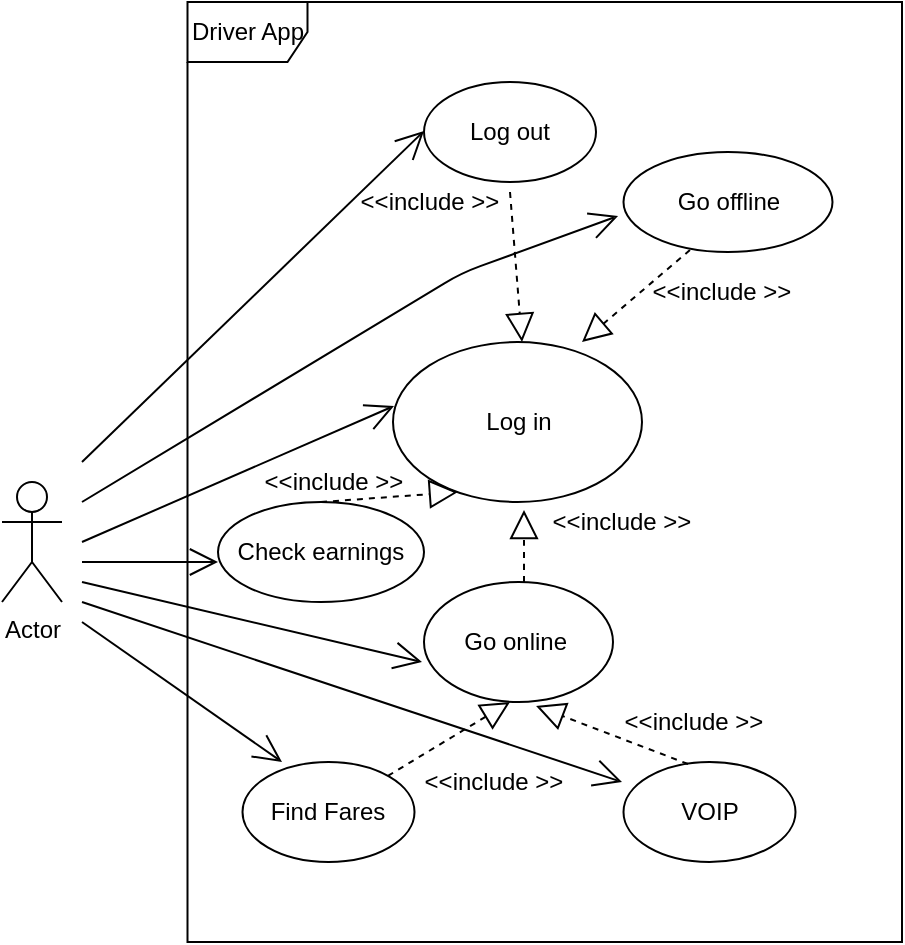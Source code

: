 <mxfile version="13.10.0" type="github">
  <diagram id="5lBaPficLtGqhnVqjghS" name="Page-1">
    <mxGraphModel dx="796" dy="433" grid="1" gridSize="10" guides="1" tooltips="1" connect="1" arrows="1" fold="1" page="1" pageScale="1" pageWidth="827" pageHeight="1169" math="0" shadow="0">
      <root>
        <mxCell id="0" />
        <mxCell id="1" parent="0" />
        <mxCell id="IZMdmCpZSkfw9-XPt6m4-1" value="Actor" style="shape=umlActor;verticalLabelPosition=bottom;verticalAlign=top;html=1;" vertex="1" parent="1">
          <mxGeometry x="160" y="240" width="30" height="60" as="geometry" />
        </mxCell>
        <mxCell id="IZMdmCpZSkfw9-XPt6m4-2" value="Driver App" style="shape=umlFrame;whiteSpace=wrap;html=1;" vertex="1" parent="1">
          <mxGeometry x="252.75" width="357.25" height="470" as="geometry" />
        </mxCell>
        <mxCell id="IZMdmCpZSkfw9-XPt6m4-4" value="Log in" style="ellipse;whiteSpace=wrap;html=1;" vertex="1" parent="1">
          <mxGeometry x="355.5" y="170" width="124.5" height="80" as="geometry" />
        </mxCell>
        <mxCell id="IZMdmCpZSkfw9-XPt6m4-51" style="edgeStyle=orthogonalEdgeStyle;rounded=0;orthogonalLoop=1;jettySize=auto;html=1;exitX=0;exitY=0.5;exitDx=0;exitDy=0;" edge="1" parent="1" source="IZMdmCpZSkfw9-XPt6m4-5">
          <mxGeometry relative="1" as="geometry">
            <mxPoint x="371" y="65" as="targetPoint" />
          </mxGeometry>
        </mxCell>
        <mxCell id="IZMdmCpZSkfw9-XPt6m4-5" value="Log out" style="ellipse;whiteSpace=wrap;html=1;" vertex="1" parent="1">
          <mxGeometry x="371" y="40" width="86" height="50" as="geometry" />
        </mxCell>
        <mxCell id="IZMdmCpZSkfw9-XPt6m4-7" value="Check earnings" style="ellipse;whiteSpace=wrap;html=1;" vertex="1" parent="1">
          <mxGeometry x="268" y="250" width="103" height="50" as="geometry" />
        </mxCell>
        <mxCell id="IZMdmCpZSkfw9-XPt6m4-8" value="Find Fares" style="ellipse;whiteSpace=wrap;html=1;" vertex="1" parent="1">
          <mxGeometry x="280.25" y="380" width="86" height="50" as="geometry" />
        </mxCell>
        <mxCell id="IZMdmCpZSkfw9-XPt6m4-11" value="VOIP" style="ellipse;whiteSpace=wrap;html=1;" vertex="1" parent="1">
          <mxGeometry x="470.75" y="380" width="86" height="50" as="geometry" />
        </mxCell>
        <mxCell id="IZMdmCpZSkfw9-XPt6m4-13" value="&amp;lt;&amp;lt;include &amp;gt;&amp;gt;" style="text;html=1;strokeColor=none;fillColor=none;align=center;verticalAlign=middle;whiteSpace=wrap;rounded=0;" vertex="1" parent="1">
          <mxGeometry x="480" y="135" width="80" height="20" as="geometry" />
        </mxCell>
        <mxCell id="IZMdmCpZSkfw9-XPt6m4-14" value="Go online&amp;nbsp;" style="ellipse;whiteSpace=wrap;html=1;" vertex="1" parent="1">
          <mxGeometry x="371" y="290" width="94.5" height="60" as="geometry" />
        </mxCell>
        <mxCell id="IZMdmCpZSkfw9-XPt6m4-15" value="Go offline" style="ellipse;whiteSpace=wrap;html=1;" vertex="1" parent="1">
          <mxGeometry x="470.75" y="75" width="104.5" height="50" as="geometry" />
        </mxCell>
        <mxCell id="IZMdmCpZSkfw9-XPt6m4-21" value="&amp;lt;&amp;lt;include &amp;gt;&amp;gt;" style="text;html=1;strokeColor=none;fillColor=none;align=center;verticalAlign=middle;whiteSpace=wrap;rounded=0;" vertex="1" parent="1">
          <mxGeometry x="334" y="90" width="80" height="20" as="geometry" />
        </mxCell>
        <mxCell id="IZMdmCpZSkfw9-XPt6m4-23" value="&amp;lt;&amp;lt;include &amp;gt;&amp;gt;" style="text;html=1;strokeColor=none;fillColor=none;align=center;verticalAlign=middle;whiteSpace=wrap;rounded=0;" vertex="1" parent="1">
          <mxGeometry x="430" y="250" width="80" height="20" as="geometry" />
        </mxCell>
        <mxCell id="IZMdmCpZSkfw9-XPt6m4-28" value="" style="endArrow=block;dashed=1;endFill=0;endSize=12;html=1;" edge="1" parent="1">
          <mxGeometry width="160" relative="1" as="geometry">
            <mxPoint x="421" y="290" as="sourcePoint" />
            <mxPoint x="421" y="254" as="targetPoint" />
            <Array as="points">
              <mxPoint x="421" y="274" />
            </Array>
          </mxGeometry>
        </mxCell>
        <mxCell id="IZMdmCpZSkfw9-XPt6m4-30" value="" style="endArrow=block;dashed=1;endFill=0;endSize=12;html=1;" edge="1" parent="1" source="IZMdmCpZSkfw9-XPt6m4-8">
          <mxGeometry width="160" relative="1" as="geometry">
            <mxPoint x="400" y="400" as="sourcePoint" />
            <mxPoint x="414" y="350" as="targetPoint" />
          </mxGeometry>
        </mxCell>
        <mxCell id="IZMdmCpZSkfw9-XPt6m4-32" value="" style="endArrow=block;dashed=1;endFill=0;endSize=12;html=1;exitX=0.375;exitY=0.02;exitDx=0;exitDy=0;exitPerimeter=0;entryX=0.593;entryY=1.033;entryDx=0;entryDy=0;entryPerimeter=0;" edge="1" parent="1" source="IZMdmCpZSkfw9-XPt6m4-11" target="IZMdmCpZSkfw9-XPt6m4-14">
          <mxGeometry width="160" relative="1" as="geometry">
            <mxPoint x="362.889" y="396.887" as="sourcePoint" />
            <mxPoint x="424" y="360" as="targetPoint" />
          </mxGeometry>
        </mxCell>
        <mxCell id="IZMdmCpZSkfw9-XPt6m4-33" value="&amp;lt;&amp;lt;include &amp;gt;&amp;gt;" style="text;html=1;strokeColor=none;fillColor=none;align=center;verticalAlign=middle;whiteSpace=wrap;rounded=0;" vertex="1" parent="1">
          <mxGeometry x="366.25" y="380" width="80" height="20" as="geometry" />
        </mxCell>
        <mxCell id="IZMdmCpZSkfw9-XPt6m4-34" value="&amp;lt;&amp;lt;include &amp;gt;&amp;gt;" style="text;html=1;strokeColor=none;fillColor=none;align=center;verticalAlign=middle;whiteSpace=wrap;rounded=0;" vertex="1" parent="1">
          <mxGeometry x="465.5" y="350" width="80" height="20" as="geometry" />
        </mxCell>
        <mxCell id="IZMdmCpZSkfw9-XPt6m4-36" value="" style="endArrow=block;dashed=1;endFill=0;endSize=12;html=1;exitX=1;exitY=0.25;exitDx=0;exitDy=0;" edge="1" parent="1" source="IZMdmCpZSkfw9-XPt6m4-21">
          <mxGeometry width="160" relative="1" as="geometry">
            <mxPoint x="310" y="200" as="sourcePoint" />
            <mxPoint x="420" y="170" as="targetPoint" />
          </mxGeometry>
        </mxCell>
        <mxCell id="IZMdmCpZSkfw9-XPt6m4-39" value="" style="endArrow=block;dashed=1;endFill=0;endSize=12;html=1;entryX=0.261;entryY=0.938;entryDx=0;entryDy=0;entryPerimeter=0;exitX=0.5;exitY=0;exitDx=0;exitDy=0;" edge="1" parent="1" source="IZMdmCpZSkfw9-XPt6m4-7" target="IZMdmCpZSkfw9-XPt6m4-4">
          <mxGeometry width="160" relative="1" as="geometry">
            <mxPoint x="310" y="310" as="sourcePoint" />
            <mxPoint x="470" y="310" as="targetPoint" />
          </mxGeometry>
        </mxCell>
        <mxCell id="IZMdmCpZSkfw9-XPt6m4-40" value="&amp;lt;&amp;lt;include &amp;gt;&amp;gt;" style="text;html=1;strokeColor=none;fillColor=none;align=center;verticalAlign=middle;whiteSpace=wrap;rounded=0;" vertex="1" parent="1">
          <mxGeometry x="286.25" y="230" width="80" height="20" as="geometry" />
        </mxCell>
        <mxCell id="IZMdmCpZSkfw9-XPt6m4-45" value="" style="endArrow=block;dashed=1;endFill=0;endSize=12;html=1;exitX=0.318;exitY=0.98;exitDx=0;exitDy=0;exitPerimeter=0;" edge="1" parent="1" source="IZMdmCpZSkfw9-XPt6m4-15">
          <mxGeometry width="160" relative="1" as="geometry">
            <mxPoint x="424" y="105" as="sourcePoint" />
            <mxPoint x="450" y="170" as="targetPoint" />
          </mxGeometry>
        </mxCell>
        <mxCell id="IZMdmCpZSkfw9-XPt6m4-46" value="" style="endArrow=open;endFill=1;endSize=12;html=1;" edge="1" parent="1">
          <mxGeometry width="160" relative="1" as="geometry">
            <mxPoint x="200" y="230" as="sourcePoint" />
            <mxPoint x="371" y="64.5" as="targetPoint" />
          </mxGeometry>
        </mxCell>
        <mxCell id="IZMdmCpZSkfw9-XPt6m4-47" value="" style="endArrow=open;endFill=1;endSize=12;html=1;entryX=-0.026;entryY=0.64;entryDx=0;entryDy=0;entryPerimeter=0;" edge="1" parent="1" target="IZMdmCpZSkfw9-XPt6m4-15">
          <mxGeometry width="160" relative="1" as="geometry">
            <mxPoint x="200" y="250" as="sourcePoint" />
            <mxPoint x="470.75" y="135" as="targetPoint" />
            <Array as="points">
              <mxPoint x="389.75" y="135.5" />
            </Array>
          </mxGeometry>
        </mxCell>
        <mxCell id="IZMdmCpZSkfw9-XPt6m4-52" value="" style="endArrow=open;endFill=1;endSize=12;html=1;entryX=0.004;entryY=0.4;entryDx=0;entryDy=0;entryPerimeter=0;" edge="1" parent="1" target="IZMdmCpZSkfw9-XPt6m4-4">
          <mxGeometry width="160" relative="1" as="geometry">
            <mxPoint x="200" y="270" as="sourcePoint" />
            <mxPoint x="366.25" y="270" as="targetPoint" />
          </mxGeometry>
        </mxCell>
        <mxCell id="IZMdmCpZSkfw9-XPt6m4-53" value="" style="endArrow=open;endFill=1;endSize=12;html=1;" edge="1" parent="1">
          <mxGeometry width="160" relative="1" as="geometry">
            <mxPoint x="200" y="280" as="sourcePoint" />
            <mxPoint x="268" y="280" as="targetPoint" />
          </mxGeometry>
        </mxCell>
        <mxCell id="IZMdmCpZSkfw9-XPt6m4-54" value="" style="endArrow=open;endFill=1;endSize=12;html=1;" edge="1" parent="1">
          <mxGeometry width="160" relative="1" as="geometry">
            <mxPoint x="200" y="290" as="sourcePoint" />
            <mxPoint x="370" y="330" as="targetPoint" />
          </mxGeometry>
        </mxCell>
        <mxCell id="IZMdmCpZSkfw9-XPt6m4-55" value="" style="endArrow=open;endFill=1;endSize=12;html=1;" edge="1" parent="1">
          <mxGeometry width="160" relative="1" as="geometry">
            <mxPoint x="200" y="300" as="sourcePoint" />
            <mxPoint x="470" y="390" as="targetPoint" />
          </mxGeometry>
        </mxCell>
        <mxCell id="IZMdmCpZSkfw9-XPt6m4-56" value="" style="endArrow=open;endFill=1;endSize=12;html=1;" edge="1" parent="1">
          <mxGeometry width="160" relative="1" as="geometry">
            <mxPoint x="200" y="310" as="sourcePoint" />
            <mxPoint x="300" y="380" as="targetPoint" />
          </mxGeometry>
        </mxCell>
      </root>
    </mxGraphModel>
  </diagram>
</mxfile>
